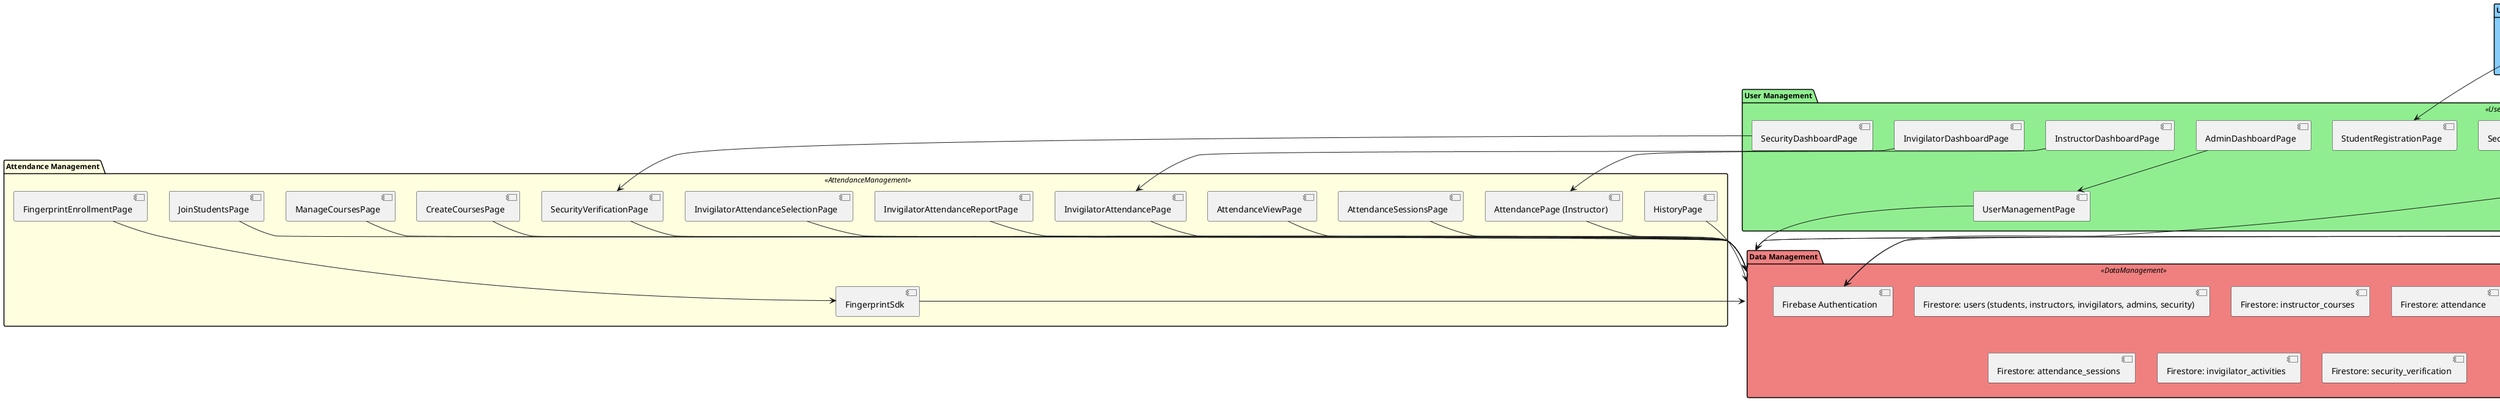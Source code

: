 @startuml FingerprintMIS8_Functional_Diagram_Colored

skinparam package {
  BackgroundColor<<UserRoles>> LightSkyBlue
  BackgroundColor<<UserManagement>> LightGreen
  BackgroundColor<<AttendanceManagement>> LightYellow
  BackgroundColor<<DataManagement>> LightCoral
  BackgroundColor<<ReportManagement>> LightPink
  BorderColor Black
  FontColor Black
  FontSize 12
  FontName Arial
}

package "User Roles" <<UserRoles>> {
  [Admin]
  [Instructor]
  [Invigilator]
  [Security]
  [Student]
}

package "User Management" <<UserManagement>> {
  [LoginPage]
  [ChangePasswordPage]
  [AdminRegistrationPage]
  [InstructorRegistrationPage]
  [InvigilatorRegistrationPage]
  [SecurityRegistrationPage]
  [StudentRegistrationPage]
  [UserManagementPage]
  [AdminDashboardPage]
  [InstructorDashboardPage]
  [InvigilatorDashboardPage]
  [SecurityDashboardPage]
}

package "Attendance Management" <<AttendanceManagement>> {
  [AttendancePage (Instructor)]
  [AttendanceSessionsPage]
  [AttendanceViewPage]
  [InvigilatorAttendancePage]
  [InvigilatorAttendanceReportPage]
  [InvigilatorAttendanceSelectionPage]
  [FingerprintEnrollmentPage]
  [FingerprintSdk]
  [SecurityVerificationPage]
  [CreateCoursesPage]
  [ManageCoursesPage]
  [JoinStudentsPage]
  [HistoryPage]
}

package "Data Management" <<DataManagement>> {
  [Firestore: users (students, instructors, invigilators, admins, security)]
  [Firestore: instructor_courses]
  [Firestore: attendance]
  [Firestore: attendance_sessions]
  [Firestore: invigilator_activities]
  [Firestore: security_verification]
  [Firebase Authentication]
}

package "Report Management" <<ReportManagement>> {
  [InstructorAnalyticsPage]
  [ExportExcelReportPage]
}

' Relationships
[Admin] --> [AdminRegistrationPage]
[Instructor] --> [InstructorRegistrationPage]
[Invigilator] --> [InvigilatorRegistrationPage]
[Security] --> [SecurityRegistrationPage]
[Student] --> [StudentRegistrationPage]

[LoginPage] --> [Firebase Authentication]
[ChangePasswordPage] --> [Firebase Authentication]

[FingerprintEnrollmentPage] --> [FingerprintSdk]
[FingerprintSdk] --> [Data Management]

[AttendancePage (Instructor)] --> [Data Management]
[AttendanceSessionsPage] --> [Data Management]
[AttendanceViewPage] --> [Data Management]

[InvigilatorAttendancePage] --> [Data Management]
[InvigilatorAttendanceReportPage] --> [Data Management]
[InvigilatorAttendanceSelectionPage] --> [Data Management]

[SecurityVerificationPage] --> [Data Management]

[CreateCoursesPage] --> [Data Management]
[ManageCoursesPage] --> [Data Management]
[JoinStudentsPage] --> [Data Management]
[HistoryPage] --> [Data Management]

[InstructorAnalyticsPage] --> [Data Management]
[ExportExcelReportPage] --> [Data Management]

[UserManagementPage] --> [Data Management]

[AdminDashboardPage] --> [UserManagementPage]
[InstructorDashboardPage] --> [AttendancePage (Instructor)]
[InvigilatorDashboardPage] --> [InvigilatorAttendancePage]
[SecurityDashboardPage] --> [SecurityVerificationPage]

@enduml
